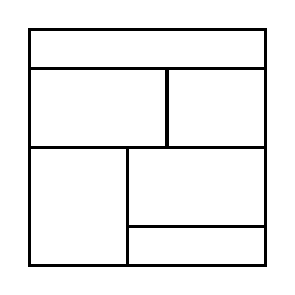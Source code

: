 \begin{tikzpicture}[very thick, scale=.5]
    \draw (0,5) rectangle (6,6);
    \draw (0,3) rectangle (7/2,5);
    \draw (7/2,3) rectangle (6,5);
    \draw (0,0) rectangle (5/2,3);
    \draw (5/2,1) rectangle (6,3);
    \draw (5/2,0) rectangle (6,1);
\end{tikzpicture}
